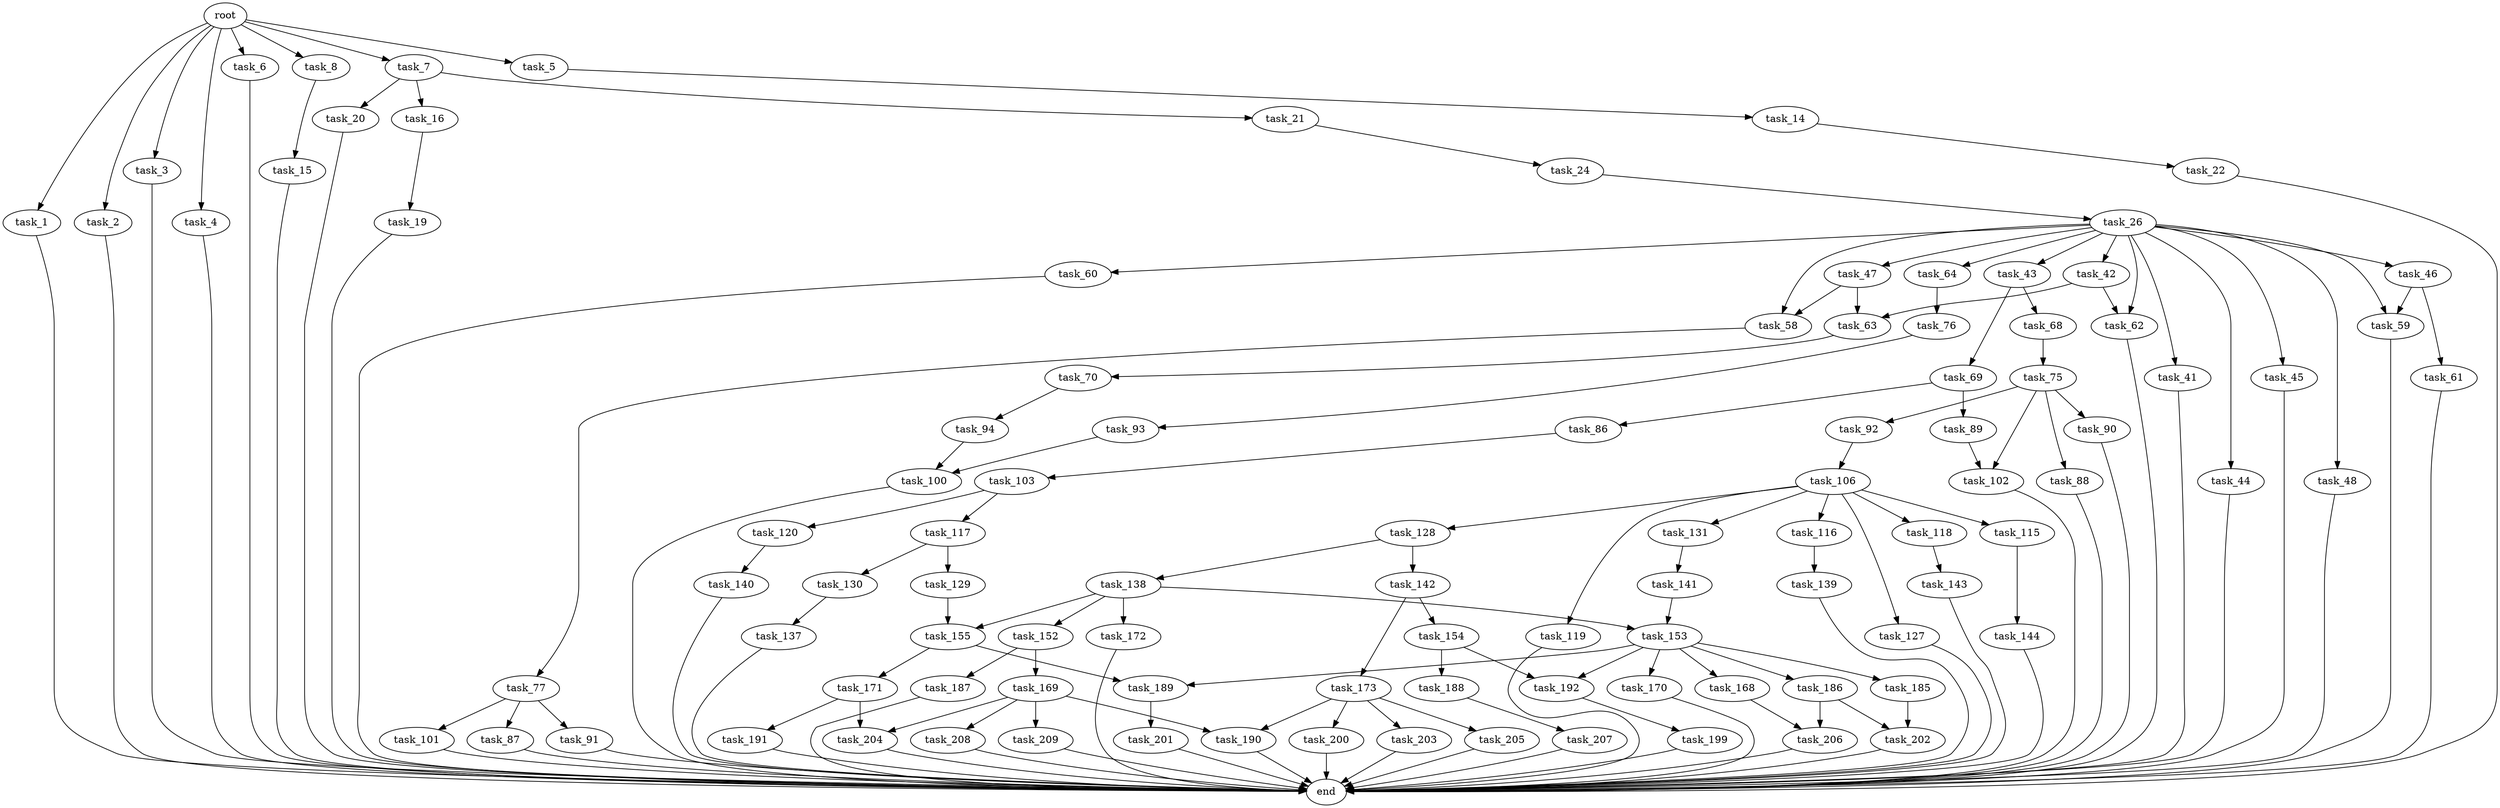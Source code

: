 digraph G {
  root [size="0.000000"];
  task_1 [size="7581182163.000000"];
  task_2 [size="155431192930.000000"];
  task_3 [size="55554980039.000000"];
  task_4 [size="1073741824000.000000"];
  task_5 [size="781786579665.000000"];
  task_6 [size="3652752138.000000"];
  task_7 [size="31419121206.000000"];
  task_8 [size="549755813888.000000"];
  task_14 [size="368293445632.000000"];
  task_15 [size="323632790808.000000"];
  task_16 [size="25734981136.000000"];
  task_19 [size="193490912749.000000"];
  task_20 [size="134217728000.000000"];
  task_21 [size="2822524410.000000"];
  task_22 [size="12096033857.000000"];
  task_24 [size="16109258622.000000"];
  task_26 [size="334113237.000000"];
  task_41 [size="68719476736.000000"];
  task_42 [size="535589612611.000000"];
  task_43 [size="248643712991.000000"];
  task_44 [size="61977687854.000000"];
  task_45 [size="231928233984.000000"];
  task_46 [size="221917660656.000000"];
  task_47 [size="742723909513.000000"];
  task_48 [size="12492670555.000000"];
  task_58 [size="396576356365.000000"];
  task_59 [size="42730453318.000000"];
  task_60 [size="68578441220.000000"];
  task_61 [size="36323742266.000000"];
  task_62 [size="8356883335.000000"];
  task_63 [size="782757789696.000000"];
  task_64 [size="1397266144575.000000"];
  task_68 [size="134217728000.000000"];
  task_69 [size="28991029248.000000"];
  task_70 [size="549755813888.000000"];
  task_75 [size="179644697761.000000"];
  task_76 [size="313245541852.000000"];
  task_77 [size="225346402518.000000"];
  task_86 [size="718141083636.000000"];
  task_87 [size="673619205.000000"];
  task_88 [size="1629454233.000000"];
  task_89 [size="5752660196.000000"];
  task_90 [size="545360332525.000000"];
  task_91 [size="705090310228.000000"];
  task_92 [size="248018621535.000000"];
  task_93 [size="20698384213.000000"];
  task_94 [size="28991029248.000000"];
  task_100 [size="28991029248.000000"];
  task_101 [size="68719476736.000000"];
  task_102 [size="64167471614.000000"];
  task_103 [size="10285101481.000000"];
  task_106 [size="1042621866.000000"];
  task_115 [size="6945052173.000000"];
  task_116 [size="70073178141.000000"];
  task_117 [size="5832008225.000000"];
  task_118 [size="900357236.000000"];
  task_119 [size="5827799301.000000"];
  task_120 [size="181428943805.000000"];
  task_127 [size="19369893660.000000"];
  task_128 [size="180851216607.000000"];
  task_129 [size="31598270684.000000"];
  task_130 [size="1636923112.000000"];
  task_131 [size="190450580437.000000"];
  task_137 [size="549755813888.000000"];
  task_138 [size="554404504221.000000"];
  task_139 [size="822467341.000000"];
  task_140 [size="368293445632.000000"];
  task_141 [size="8779878655.000000"];
  task_142 [size="34664365819.000000"];
  task_143 [size="230568703375.000000"];
  task_144 [size="30293237134.000000"];
  task_152 [size="109439909141.000000"];
  task_153 [size="8589934592.000000"];
  task_154 [size="368293445632.000000"];
  task_155 [size="68719476736.000000"];
  task_168 [size="28991029248.000000"];
  task_169 [size="3265690282.000000"];
  task_170 [size="18308253696.000000"];
  task_171 [size="1376900839.000000"];
  task_172 [size="5331731639.000000"];
  task_173 [size="51894530056.000000"];
  task_185 [size="356965918158.000000"];
  task_186 [size="199412907395.000000"];
  task_187 [size="9851300700.000000"];
  task_188 [size="782757789696.000000"];
  task_189 [size="17950211552.000000"];
  task_190 [size="2047899007.000000"];
  task_191 [size="9807986737.000000"];
  task_192 [size="24864377274.000000"];
  task_199 [size="231928233984.000000"];
  task_200 [size="556920114783.000000"];
  task_201 [size="26961663239.000000"];
  task_202 [size="368293445632.000000"];
  task_203 [size="68719476736.000000"];
  task_204 [size="782757789696.000000"];
  task_205 [size="339905498030.000000"];
  task_206 [size="147329488951.000000"];
  task_207 [size="68719476736.000000"];
  task_208 [size="35568510557.000000"];
  task_209 [size="635564418019.000000"];
  end [size="0.000000"];

  root -> task_1 [size="1.000000"];
  root -> task_2 [size="1.000000"];
  root -> task_3 [size="1.000000"];
  root -> task_4 [size="1.000000"];
  root -> task_5 [size="1.000000"];
  root -> task_6 [size="1.000000"];
  root -> task_7 [size="1.000000"];
  root -> task_8 [size="1.000000"];
  task_1 -> end [size="1.000000"];
  task_2 -> end [size="1.000000"];
  task_3 -> end [size="1.000000"];
  task_4 -> end [size="1.000000"];
  task_5 -> task_14 [size="838860800.000000"];
  task_6 -> end [size="1.000000"];
  task_7 -> task_16 [size="33554432.000000"];
  task_7 -> task_20 [size="33554432.000000"];
  task_7 -> task_21 [size="33554432.000000"];
  task_8 -> task_15 [size="536870912.000000"];
  task_14 -> task_22 [size="411041792.000000"];
  task_15 -> end [size="1.000000"];
  task_16 -> task_19 [size="75497472.000000"];
  task_19 -> end [size="1.000000"];
  task_20 -> end [size="1.000000"];
  task_21 -> task_24 [size="75497472.000000"];
  task_22 -> end [size="1.000000"];
  task_24 -> task_26 [size="679477248.000000"];
  task_26 -> task_41 [size="33554432.000000"];
  task_26 -> task_42 [size="33554432.000000"];
  task_26 -> task_43 [size="33554432.000000"];
  task_26 -> task_44 [size="33554432.000000"];
  task_26 -> task_45 [size="33554432.000000"];
  task_26 -> task_46 [size="33554432.000000"];
  task_26 -> task_47 [size="33554432.000000"];
  task_26 -> task_48 [size="33554432.000000"];
  task_26 -> task_58 [size="33554432.000000"];
  task_26 -> task_59 [size="33554432.000000"];
  task_26 -> task_60 [size="33554432.000000"];
  task_26 -> task_62 [size="33554432.000000"];
  task_26 -> task_64 [size="33554432.000000"];
  task_41 -> end [size="1.000000"];
  task_42 -> task_62 [size="536870912.000000"];
  task_42 -> task_63 [size="536870912.000000"];
  task_43 -> task_68 [size="301989888.000000"];
  task_43 -> task_69 [size="301989888.000000"];
  task_44 -> end [size="1.000000"];
  task_45 -> end [size="1.000000"];
  task_46 -> task_59 [size="301989888.000000"];
  task_46 -> task_61 [size="301989888.000000"];
  task_47 -> task_58 [size="679477248.000000"];
  task_47 -> task_63 [size="679477248.000000"];
  task_48 -> end [size="1.000000"];
  task_58 -> task_77 [size="536870912.000000"];
  task_59 -> end [size="1.000000"];
  task_60 -> end [size="1.000000"];
  task_61 -> end [size="1.000000"];
  task_62 -> end [size="1.000000"];
  task_63 -> task_70 [size="679477248.000000"];
  task_64 -> task_76 [size="838860800.000000"];
  task_68 -> task_75 [size="209715200.000000"];
  task_69 -> task_86 [size="75497472.000000"];
  task_69 -> task_89 [size="75497472.000000"];
  task_70 -> task_94 [size="536870912.000000"];
  task_75 -> task_88 [size="134217728.000000"];
  task_75 -> task_90 [size="134217728.000000"];
  task_75 -> task_92 [size="134217728.000000"];
  task_75 -> task_102 [size="134217728.000000"];
  task_76 -> task_93 [size="536870912.000000"];
  task_77 -> task_87 [size="301989888.000000"];
  task_77 -> task_91 [size="301989888.000000"];
  task_77 -> task_101 [size="301989888.000000"];
  task_86 -> task_103 [size="536870912.000000"];
  task_87 -> end [size="1.000000"];
  task_88 -> end [size="1.000000"];
  task_89 -> task_102 [size="411041792.000000"];
  task_90 -> end [size="1.000000"];
  task_91 -> end [size="1.000000"];
  task_92 -> task_106 [size="209715200.000000"];
  task_93 -> task_100 [size="411041792.000000"];
  task_94 -> task_100 [size="75497472.000000"];
  task_100 -> end [size="1.000000"];
  task_101 -> end [size="1.000000"];
  task_102 -> end [size="1.000000"];
  task_103 -> task_117 [size="301989888.000000"];
  task_103 -> task_120 [size="301989888.000000"];
  task_106 -> task_115 [size="75497472.000000"];
  task_106 -> task_116 [size="75497472.000000"];
  task_106 -> task_118 [size="75497472.000000"];
  task_106 -> task_119 [size="75497472.000000"];
  task_106 -> task_127 [size="75497472.000000"];
  task_106 -> task_128 [size="75497472.000000"];
  task_106 -> task_131 [size="75497472.000000"];
  task_115 -> task_144 [size="679477248.000000"];
  task_116 -> task_139 [size="75497472.000000"];
  task_117 -> task_129 [size="134217728.000000"];
  task_117 -> task_130 [size="134217728.000000"];
  task_118 -> task_143 [size="33554432.000000"];
  task_119 -> end [size="1.000000"];
  task_120 -> task_140 [size="134217728.000000"];
  task_127 -> end [size="1.000000"];
  task_128 -> task_138 [size="134217728.000000"];
  task_128 -> task_142 [size="134217728.000000"];
  task_129 -> task_155 [size="679477248.000000"];
  task_130 -> task_137 [size="75497472.000000"];
  task_131 -> task_141 [size="209715200.000000"];
  task_137 -> end [size="1.000000"];
  task_138 -> task_152 [size="679477248.000000"];
  task_138 -> task_153 [size="679477248.000000"];
  task_138 -> task_155 [size="679477248.000000"];
  task_138 -> task_172 [size="679477248.000000"];
  task_139 -> end [size="1.000000"];
  task_140 -> end [size="1.000000"];
  task_141 -> task_153 [size="33554432.000000"];
  task_142 -> task_154 [size="679477248.000000"];
  task_142 -> task_173 [size="679477248.000000"];
  task_143 -> end [size="1.000000"];
  task_144 -> end [size="1.000000"];
  task_152 -> task_169 [size="411041792.000000"];
  task_152 -> task_187 [size="411041792.000000"];
  task_153 -> task_168 [size="33554432.000000"];
  task_153 -> task_170 [size="33554432.000000"];
  task_153 -> task_185 [size="33554432.000000"];
  task_153 -> task_186 [size="33554432.000000"];
  task_153 -> task_189 [size="33554432.000000"];
  task_153 -> task_192 [size="33554432.000000"];
  task_154 -> task_188 [size="411041792.000000"];
  task_154 -> task_192 [size="411041792.000000"];
  task_155 -> task_171 [size="134217728.000000"];
  task_155 -> task_189 [size="134217728.000000"];
  task_168 -> task_206 [size="75497472.000000"];
  task_169 -> task_190 [size="301989888.000000"];
  task_169 -> task_204 [size="301989888.000000"];
  task_169 -> task_208 [size="301989888.000000"];
  task_169 -> task_209 [size="301989888.000000"];
  task_170 -> end [size="1.000000"];
  task_171 -> task_191 [size="75497472.000000"];
  task_171 -> task_204 [size="75497472.000000"];
  task_172 -> end [size="1.000000"];
  task_173 -> task_190 [size="838860800.000000"];
  task_173 -> task_200 [size="838860800.000000"];
  task_173 -> task_203 [size="838860800.000000"];
  task_173 -> task_205 [size="838860800.000000"];
  task_185 -> task_202 [size="301989888.000000"];
  task_186 -> task_202 [size="679477248.000000"];
  task_186 -> task_206 [size="679477248.000000"];
  task_187 -> end [size="1.000000"];
  task_188 -> task_207 [size="679477248.000000"];
  task_189 -> task_201 [size="33554432.000000"];
  task_190 -> end [size="1.000000"];
  task_191 -> end [size="1.000000"];
  task_192 -> task_199 [size="411041792.000000"];
  task_199 -> end [size="1.000000"];
  task_200 -> end [size="1.000000"];
  task_201 -> end [size="1.000000"];
  task_202 -> end [size="1.000000"];
  task_203 -> end [size="1.000000"];
  task_204 -> end [size="1.000000"];
  task_205 -> end [size="1.000000"];
  task_206 -> end [size="1.000000"];
  task_207 -> end [size="1.000000"];
  task_208 -> end [size="1.000000"];
  task_209 -> end [size="1.000000"];
}
